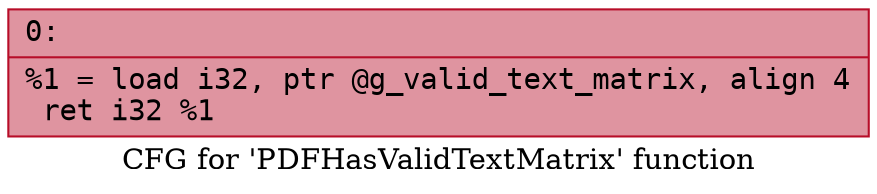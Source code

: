 digraph "CFG for 'PDFHasValidTextMatrix' function" {
	label="CFG for 'PDFHasValidTextMatrix' function";

	Node0x60000052e940 [shape=record,color="#b70d28ff", style=filled, fillcolor="#b70d2870" fontname="Courier",label="{0:\l|  %1 = load i32, ptr @g_valid_text_matrix, align 4\l  ret i32 %1\l}"];
}
